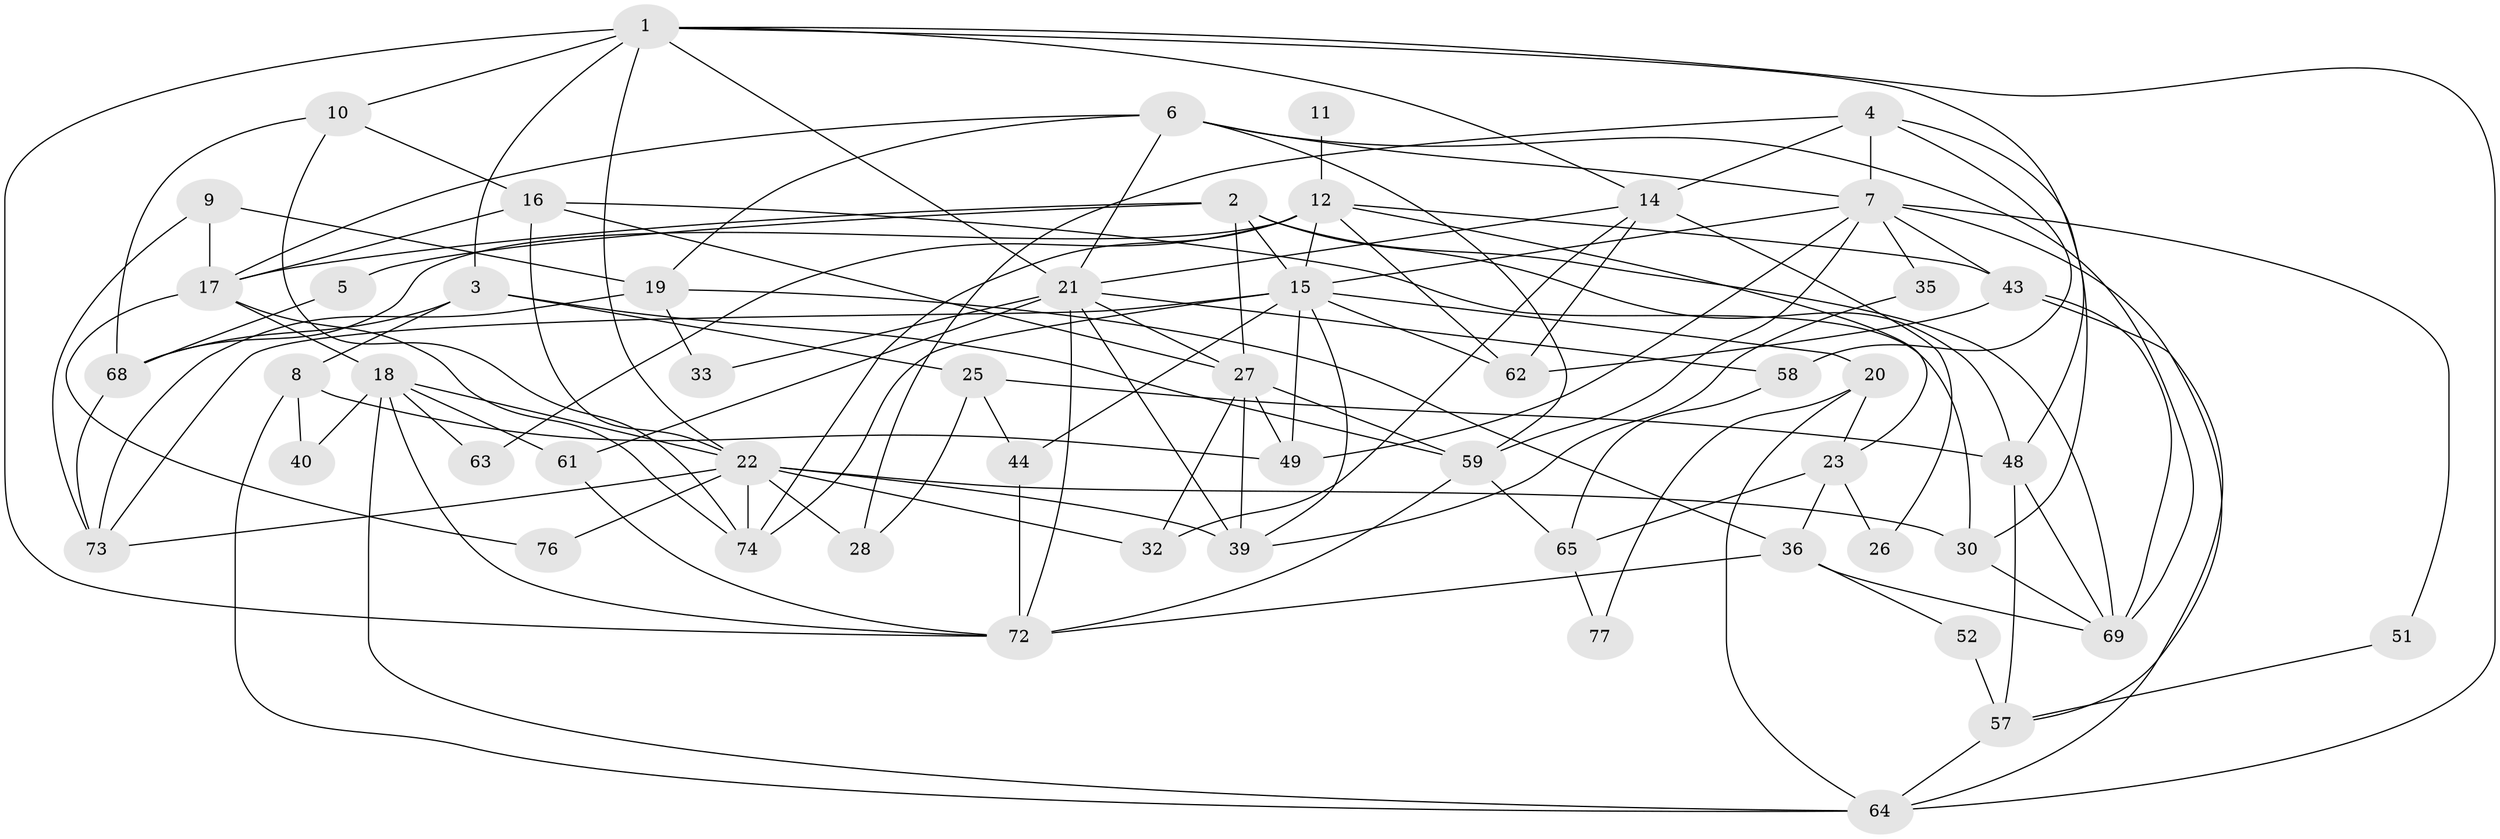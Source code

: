 // original degree distribution, {5: 0.23076923076923078, 4: 0.23076923076923078, 2: 0.19230769230769232, 7: 0.07692307692307693, 3: 0.20512820512820512, 6: 0.0641025641025641}
// Generated by graph-tools (version 1.1) at 2025/11/02/27/25 16:11:20]
// undirected, 54 vertices, 127 edges
graph export_dot {
graph [start="1"]
  node [color=gray90,style=filled];
  1 [super="+34"];
  2 [super="+42"];
  3;
  4 [super="+29"];
  5;
  6 [super="+37"];
  7 [super="+45"];
  8;
  9;
  10;
  11;
  12 [super="+13"];
  14 [super="+41"];
  15 [super="+47"];
  16 [super="+31"];
  17 [super="+54"];
  18 [super="+71"];
  19;
  20;
  21 [super="+24"];
  22 [super="+46"];
  23 [super="+60"];
  25;
  26;
  27 [super="+38"];
  28;
  30;
  32;
  33 [super="+67"];
  35;
  36 [super="+50"];
  39 [super="+53"];
  40;
  43 [super="+55"];
  44;
  48 [super="+56"];
  49;
  51;
  52;
  57 [super="+78"];
  58;
  59;
  61;
  62;
  63;
  64 [super="+66"];
  65;
  68;
  69 [super="+70"];
  72 [super="+75"];
  73;
  74;
  76;
  77;
  1 -- 64;
  1 -- 22;
  1 -- 48;
  1 -- 3;
  1 -- 21;
  1 -- 10;
  1 -- 14;
  1 -- 72;
  2 -- 27;
  2 -- 17;
  2 -- 69;
  2 -- 5;
  2 -- 48;
  2 -- 15;
  3 -- 68;
  3 -- 59;
  3 -- 8;
  3 -- 25;
  4 -- 14;
  4 -- 7;
  4 -- 28;
  4 -- 58;
  4 -- 30;
  5 -- 68;
  6 -- 19;
  6 -- 17;
  6 -- 21;
  6 -- 59;
  6 -- 69;
  6 -- 7;
  7 -- 59;
  7 -- 49;
  7 -- 51;
  7 -- 57;
  7 -- 43;
  7 -- 35;
  7 -- 15;
  8 -- 49;
  8 -- 40;
  8 -- 64;
  9 -- 73;
  9 -- 19;
  9 -- 17;
  10 -- 74;
  10 -- 68;
  10 -- 16;
  11 -- 12 [weight=2];
  12 -- 74;
  12 -- 23;
  12 -- 43;
  12 -- 68;
  12 -- 15;
  12 -- 62;
  12 -- 63;
  14 -- 62;
  14 -- 21;
  14 -- 26;
  14 -- 32;
  15 -- 20;
  15 -- 44;
  15 -- 49;
  15 -- 39;
  15 -- 73;
  15 -- 74;
  15 -- 62;
  16 -- 22;
  16 -- 17;
  16 -- 27;
  16 -- 30;
  17 -- 18;
  17 -- 76;
  17 -- 74;
  18 -- 61;
  18 -- 64;
  18 -- 40;
  18 -- 63;
  18 -- 72;
  18 -- 22;
  19 -- 73;
  19 -- 33;
  19 -- 36;
  20 -- 64;
  20 -- 77;
  20 -- 23;
  21 -- 58;
  21 -- 39;
  21 -- 72;
  21 -- 27;
  21 -- 61;
  21 -- 33 [weight=2];
  22 -- 32;
  22 -- 28;
  22 -- 73;
  22 -- 39;
  22 -- 74;
  22 -- 76;
  22 -- 30;
  23 -- 65;
  23 -- 26;
  23 -- 36;
  25 -- 44;
  25 -- 28;
  25 -- 48;
  27 -- 59;
  27 -- 32;
  27 -- 49;
  27 -- 39;
  30 -- 69;
  35 -- 39;
  36 -- 52;
  36 -- 72;
  36 -- 69;
  43 -- 62;
  43 -- 69;
  43 -- 64;
  44 -- 72;
  48 -- 69;
  48 -- 57;
  51 -- 57;
  52 -- 57 [weight=2];
  57 -- 64;
  58 -- 65;
  59 -- 65;
  59 -- 72;
  61 -- 72;
  65 -- 77;
  68 -- 73;
}
